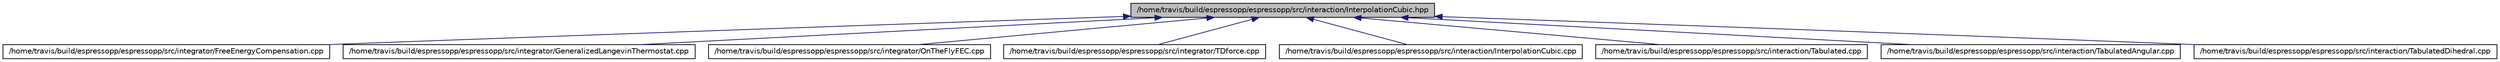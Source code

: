 digraph G
{
  edge [fontname="Helvetica",fontsize="10",labelfontname="Helvetica",labelfontsize="10"];
  node [fontname="Helvetica",fontsize="10",shape=record];
  Node1 [label="/home/travis/build/espressopp/espressopp/src/interaction/InterpolationCubic.hpp",height=0.2,width=0.4,color="black", fillcolor="grey75", style="filled" fontcolor="black"];
  Node1 -> Node2 [dir="back",color="midnightblue",fontsize="10",style="solid",fontname="Helvetica"];
  Node2 [label="/home/travis/build/espressopp/espressopp/src/integrator/FreeEnergyCompensation.cpp",height=0.2,width=0.4,color="black", fillcolor="white", style="filled",URL="$FreeEnergyCompensation_8cpp.html"];
  Node1 -> Node3 [dir="back",color="midnightblue",fontsize="10",style="solid",fontname="Helvetica"];
  Node3 [label="/home/travis/build/espressopp/espressopp/src/integrator/GeneralizedLangevinThermostat.cpp",height=0.2,width=0.4,color="black", fillcolor="white", style="filled",URL="$GeneralizedLangevinThermostat_8cpp.html"];
  Node1 -> Node4 [dir="back",color="midnightblue",fontsize="10",style="solid",fontname="Helvetica"];
  Node4 [label="/home/travis/build/espressopp/espressopp/src/integrator/OnTheFlyFEC.cpp",height=0.2,width=0.4,color="black", fillcolor="white", style="filled",URL="$OnTheFlyFEC_8cpp.html"];
  Node1 -> Node5 [dir="back",color="midnightblue",fontsize="10",style="solid",fontname="Helvetica"];
  Node5 [label="/home/travis/build/espressopp/espressopp/src/integrator/TDforce.cpp",height=0.2,width=0.4,color="black", fillcolor="white", style="filled",URL="$TDforce_8cpp.html"];
  Node1 -> Node6 [dir="back",color="midnightblue",fontsize="10",style="solid",fontname="Helvetica"];
  Node6 [label="/home/travis/build/espressopp/espressopp/src/interaction/InterpolationCubic.cpp",height=0.2,width=0.4,color="black", fillcolor="white", style="filled",URL="$InterpolationCubic_8cpp.html"];
  Node1 -> Node7 [dir="back",color="midnightblue",fontsize="10",style="solid",fontname="Helvetica"];
  Node7 [label="/home/travis/build/espressopp/espressopp/src/interaction/Tabulated.cpp",height=0.2,width=0.4,color="black", fillcolor="white", style="filled",URL="$Tabulated_8cpp.html"];
  Node1 -> Node8 [dir="back",color="midnightblue",fontsize="10",style="solid",fontname="Helvetica"];
  Node8 [label="/home/travis/build/espressopp/espressopp/src/interaction/TabulatedAngular.cpp",height=0.2,width=0.4,color="black", fillcolor="white", style="filled",URL="$TabulatedAngular_8cpp.html"];
  Node1 -> Node9 [dir="back",color="midnightblue",fontsize="10",style="solid",fontname="Helvetica"];
  Node9 [label="/home/travis/build/espressopp/espressopp/src/interaction/TabulatedDihedral.cpp",height=0.2,width=0.4,color="black", fillcolor="white", style="filled",URL="$TabulatedDihedral_8cpp.html"];
}
